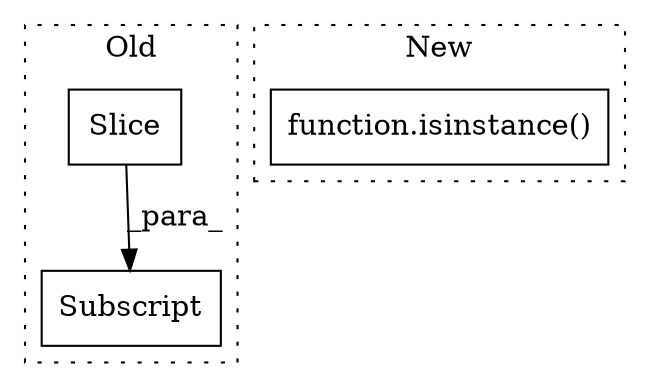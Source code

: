 digraph G {
subgraph cluster0 {
1 [label="Slice" a="80" s="12257" l="16" shape="box"];
3 [label="Subscript" a="63" s="12233,0" l="41,0" shape="box"];
label = "Old";
style="dotted";
}
subgraph cluster1 {
2 [label="function.isinstance()" a="75" s="21041,21060" l="11,1" shape="box"];
label = "New";
style="dotted";
}
1 -> 3 [label="_para_"];
}